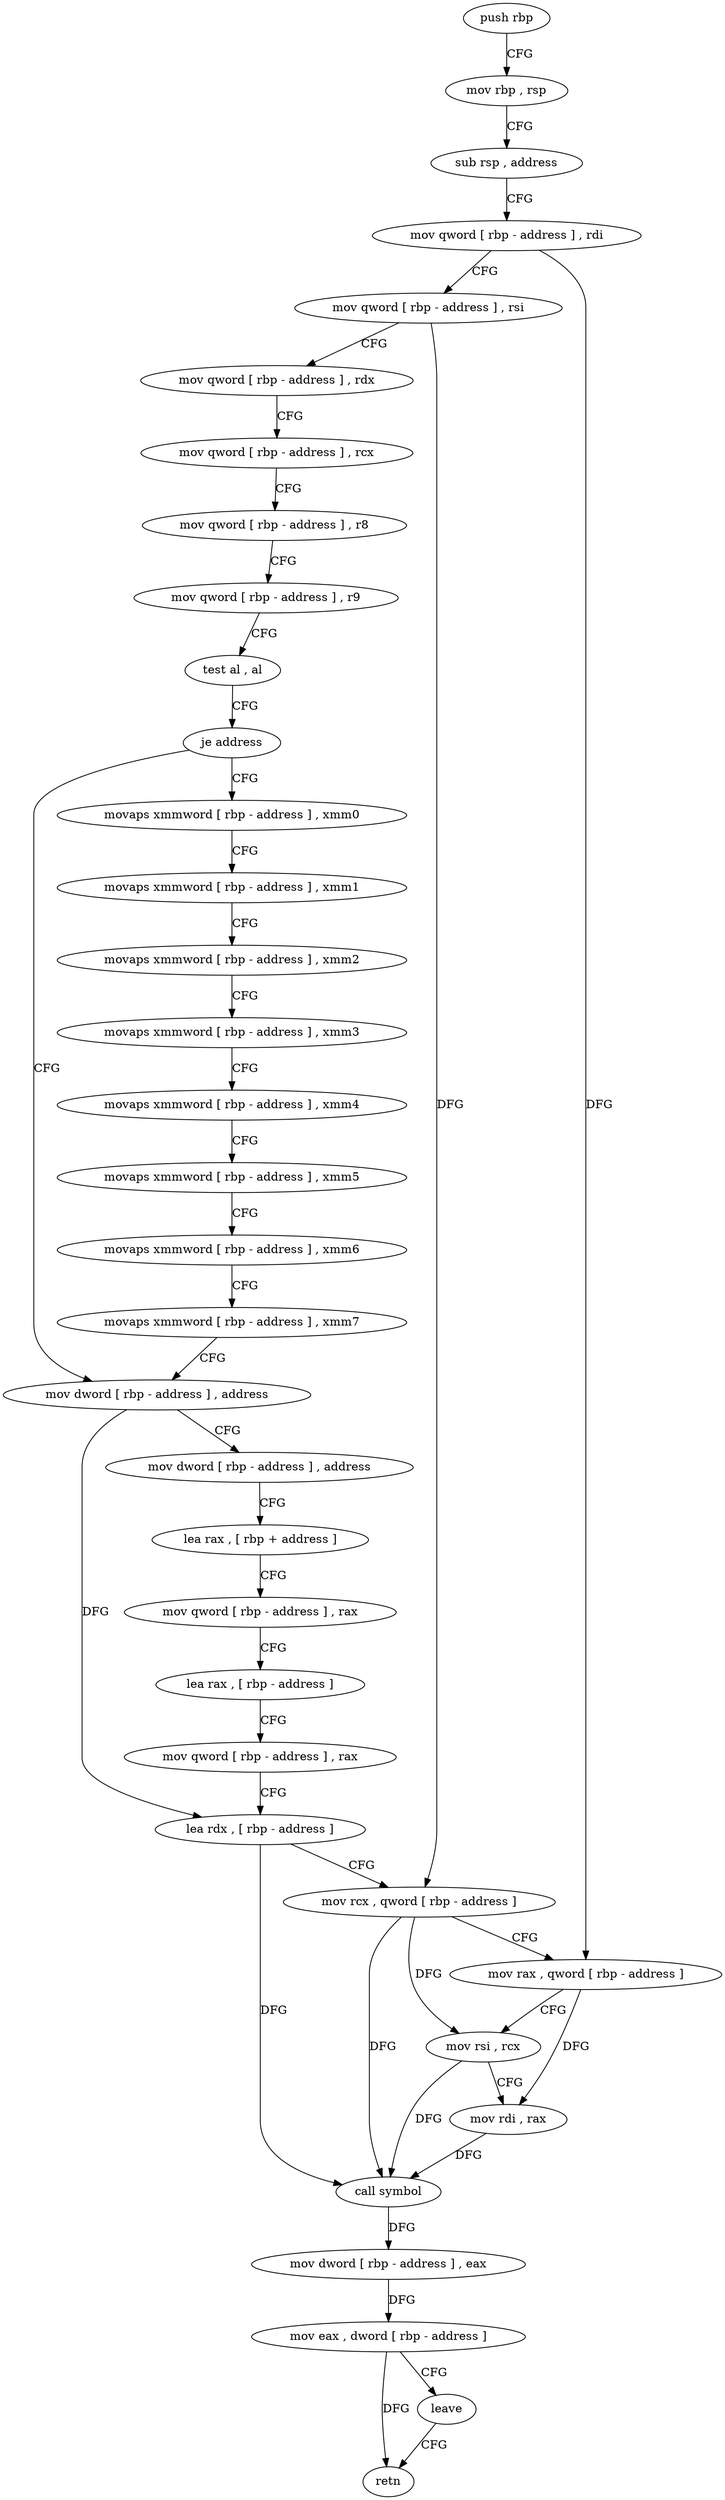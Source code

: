 digraph "func" {
"393560" [label = "push rbp" ]
"393561" [label = "mov rbp , rsp" ]
"393564" [label = "sub rsp , address" ]
"393571" [label = "mov qword [ rbp - address ] , rdi" ]
"393578" [label = "mov qword [ rbp - address ] , rsi" ]
"393585" [label = "mov qword [ rbp - address ] , rdx" ]
"393592" [label = "mov qword [ rbp - address ] , rcx" ]
"393599" [label = "mov qword [ rbp - address ] , r8" ]
"393606" [label = "mov qword [ rbp - address ] , r9" ]
"393613" [label = "test al , al" ]
"393615" [label = "je address" ]
"393649" [label = "mov dword [ rbp - address ] , address" ]
"393617" [label = "movaps xmmword [ rbp - address ] , xmm0" ]
"393659" [label = "mov dword [ rbp - address ] , address" ]
"393669" [label = "lea rax , [ rbp + address ]" ]
"393673" [label = "mov qword [ rbp - address ] , rax" ]
"393680" [label = "lea rax , [ rbp - address ]" ]
"393687" [label = "mov qword [ rbp - address ] , rax" ]
"393694" [label = "lea rdx , [ rbp - address ]" ]
"393701" [label = "mov rcx , qword [ rbp - address ]" ]
"393708" [label = "mov rax , qword [ rbp - address ]" ]
"393715" [label = "mov rsi , rcx" ]
"393718" [label = "mov rdi , rax" ]
"393721" [label = "call symbol" ]
"393726" [label = "mov dword [ rbp - address ] , eax" ]
"393732" [label = "mov eax , dword [ rbp - address ]" ]
"393738" [label = "leave" ]
"393739" [label = "retn" ]
"393621" [label = "movaps xmmword [ rbp - address ] , xmm1" ]
"393625" [label = "movaps xmmword [ rbp - address ] , xmm2" ]
"393629" [label = "movaps xmmword [ rbp - address ] , xmm3" ]
"393633" [label = "movaps xmmword [ rbp - address ] , xmm4" ]
"393637" [label = "movaps xmmword [ rbp - address ] , xmm5" ]
"393641" [label = "movaps xmmword [ rbp - address ] , xmm6" ]
"393645" [label = "movaps xmmword [ rbp - address ] , xmm7" ]
"393560" -> "393561" [ label = "CFG" ]
"393561" -> "393564" [ label = "CFG" ]
"393564" -> "393571" [ label = "CFG" ]
"393571" -> "393578" [ label = "CFG" ]
"393571" -> "393708" [ label = "DFG" ]
"393578" -> "393585" [ label = "CFG" ]
"393578" -> "393701" [ label = "DFG" ]
"393585" -> "393592" [ label = "CFG" ]
"393592" -> "393599" [ label = "CFG" ]
"393599" -> "393606" [ label = "CFG" ]
"393606" -> "393613" [ label = "CFG" ]
"393613" -> "393615" [ label = "CFG" ]
"393615" -> "393649" [ label = "CFG" ]
"393615" -> "393617" [ label = "CFG" ]
"393649" -> "393659" [ label = "CFG" ]
"393649" -> "393694" [ label = "DFG" ]
"393617" -> "393621" [ label = "CFG" ]
"393659" -> "393669" [ label = "CFG" ]
"393669" -> "393673" [ label = "CFG" ]
"393673" -> "393680" [ label = "CFG" ]
"393680" -> "393687" [ label = "CFG" ]
"393687" -> "393694" [ label = "CFG" ]
"393694" -> "393701" [ label = "CFG" ]
"393694" -> "393721" [ label = "DFG" ]
"393701" -> "393708" [ label = "CFG" ]
"393701" -> "393715" [ label = "DFG" ]
"393701" -> "393721" [ label = "DFG" ]
"393708" -> "393715" [ label = "CFG" ]
"393708" -> "393718" [ label = "DFG" ]
"393715" -> "393718" [ label = "CFG" ]
"393715" -> "393721" [ label = "DFG" ]
"393718" -> "393721" [ label = "DFG" ]
"393721" -> "393726" [ label = "DFG" ]
"393726" -> "393732" [ label = "DFG" ]
"393732" -> "393738" [ label = "CFG" ]
"393732" -> "393739" [ label = "DFG" ]
"393738" -> "393739" [ label = "CFG" ]
"393621" -> "393625" [ label = "CFG" ]
"393625" -> "393629" [ label = "CFG" ]
"393629" -> "393633" [ label = "CFG" ]
"393633" -> "393637" [ label = "CFG" ]
"393637" -> "393641" [ label = "CFG" ]
"393641" -> "393645" [ label = "CFG" ]
"393645" -> "393649" [ label = "CFG" ]
}
